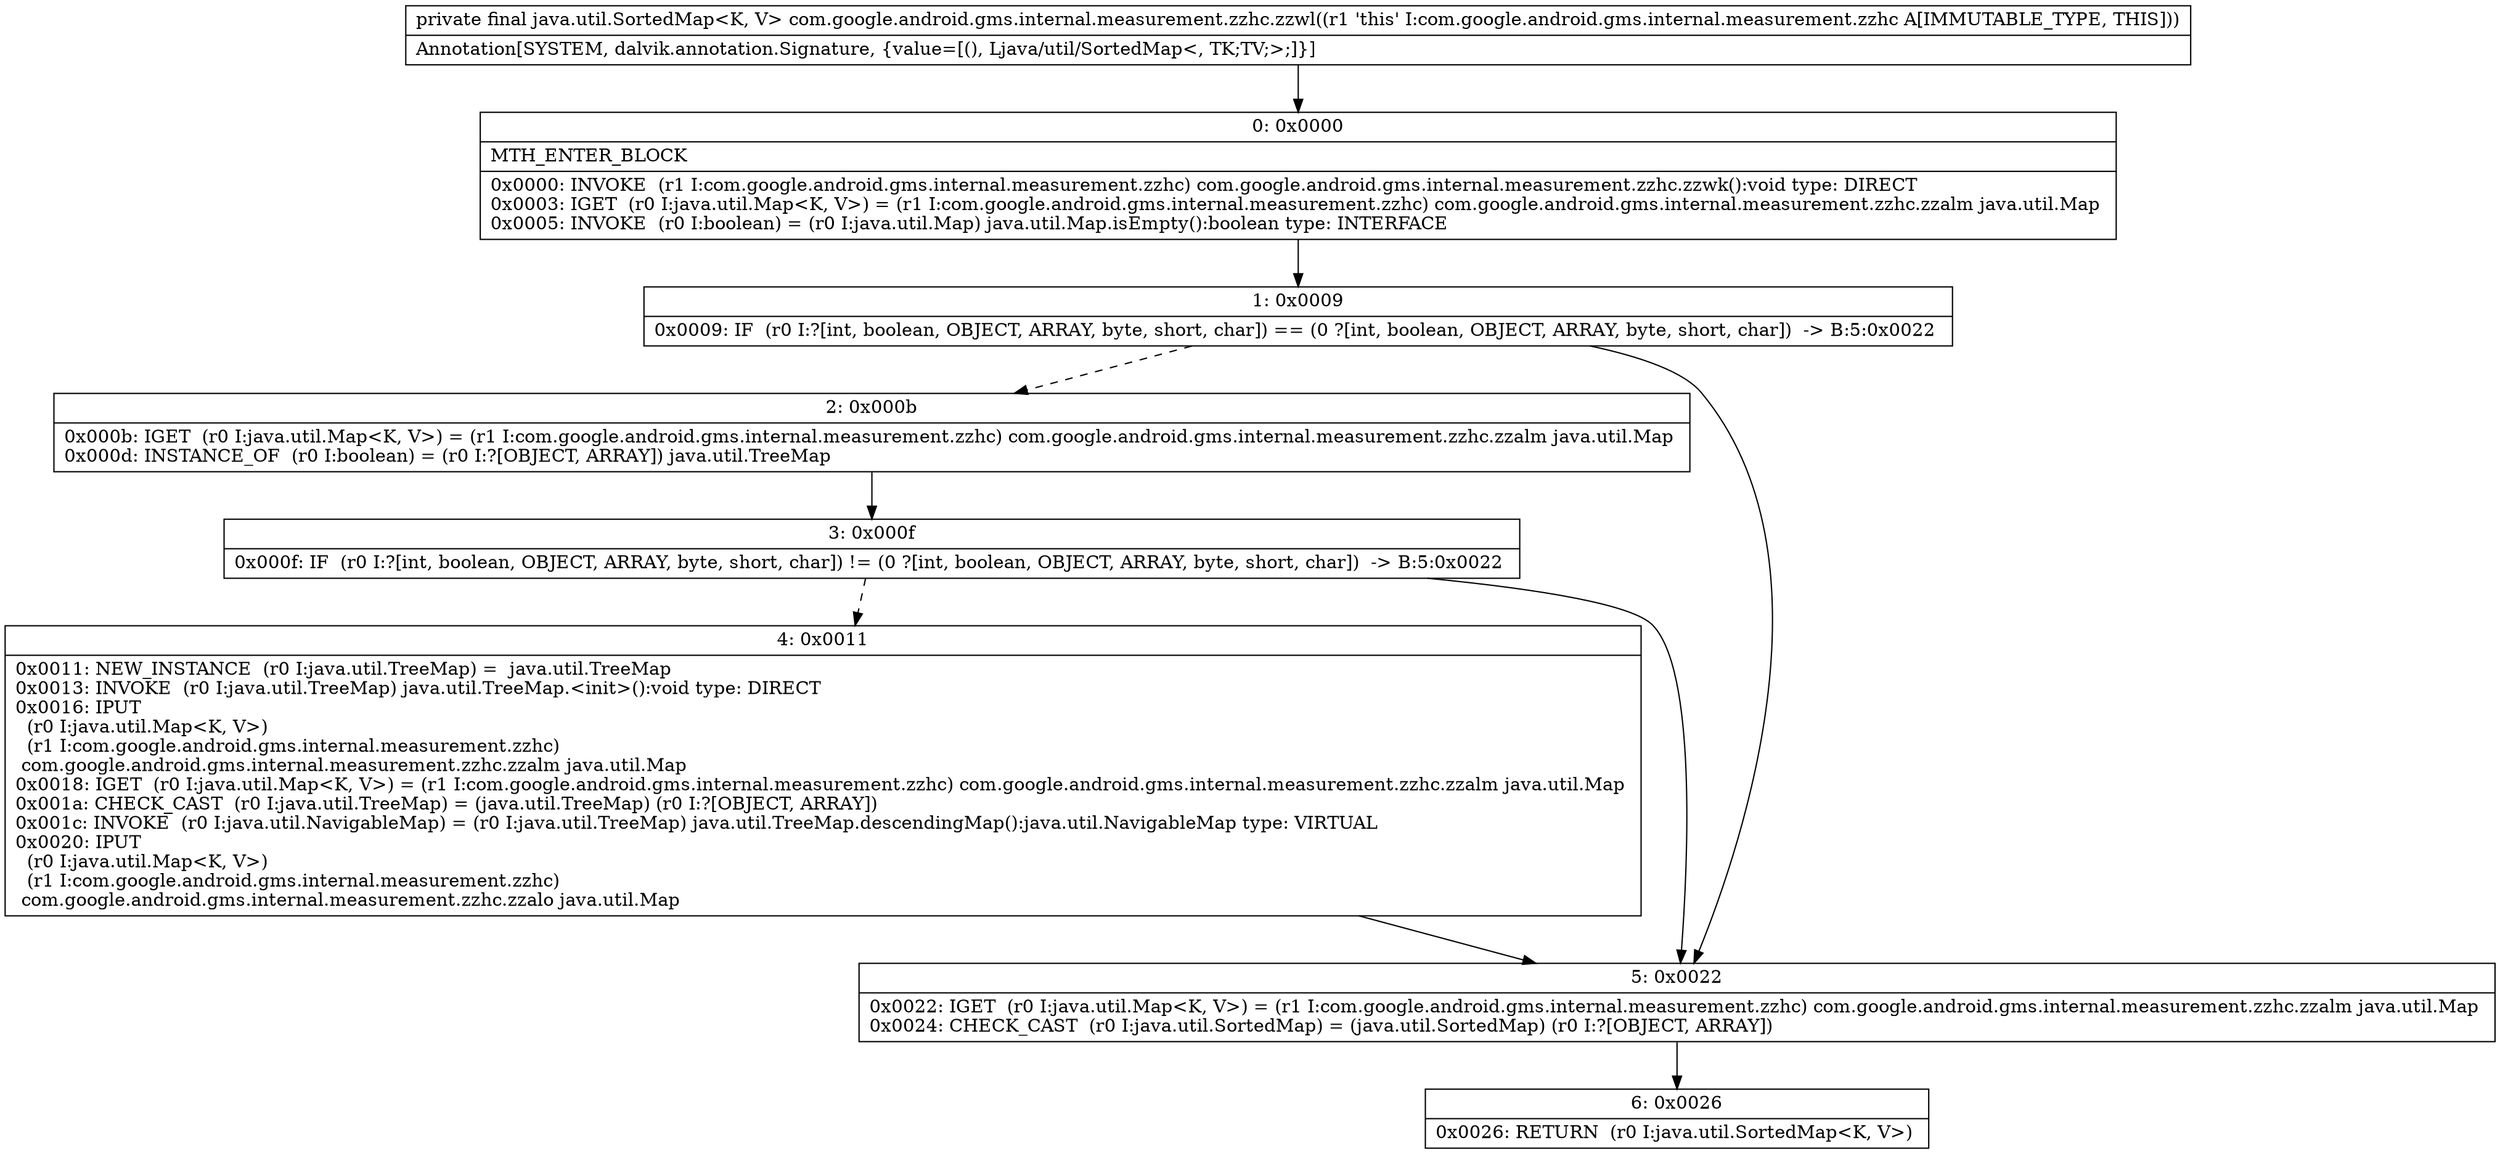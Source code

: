 digraph "CFG forcom.google.android.gms.internal.measurement.zzhc.zzwl()Ljava\/util\/SortedMap;" {
Node_0 [shape=record,label="{0\:\ 0x0000|MTH_ENTER_BLOCK\l|0x0000: INVOKE  (r1 I:com.google.android.gms.internal.measurement.zzhc) com.google.android.gms.internal.measurement.zzhc.zzwk():void type: DIRECT \l0x0003: IGET  (r0 I:java.util.Map\<K, V\>) = (r1 I:com.google.android.gms.internal.measurement.zzhc) com.google.android.gms.internal.measurement.zzhc.zzalm java.util.Map \l0x0005: INVOKE  (r0 I:boolean) = (r0 I:java.util.Map) java.util.Map.isEmpty():boolean type: INTERFACE \l}"];
Node_1 [shape=record,label="{1\:\ 0x0009|0x0009: IF  (r0 I:?[int, boolean, OBJECT, ARRAY, byte, short, char]) == (0 ?[int, boolean, OBJECT, ARRAY, byte, short, char])  \-\> B:5:0x0022 \l}"];
Node_2 [shape=record,label="{2\:\ 0x000b|0x000b: IGET  (r0 I:java.util.Map\<K, V\>) = (r1 I:com.google.android.gms.internal.measurement.zzhc) com.google.android.gms.internal.measurement.zzhc.zzalm java.util.Map \l0x000d: INSTANCE_OF  (r0 I:boolean) = (r0 I:?[OBJECT, ARRAY]) java.util.TreeMap \l}"];
Node_3 [shape=record,label="{3\:\ 0x000f|0x000f: IF  (r0 I:?[int, boolean, OBJECT, ARRAY, byte, short, char]) != (0 ?[int, boolean, OBJECT, ARRAY, byte, short, char])  \-\> B:5:0x0022 \l}"];
Node_4 [shape=record,label="{4\:\ 0x0011|0x0011: NEW_INSTANCE  (r0 I:java.util.TreeMap) =  java.util.TreeMap \l0x0013: INVOKE  (r0 I:java.util.TreeMap) java.util.TreeMap.\<init\>():void type: DIRECT \l0x0016: IPUT  \l  (r0 I:java.util.Map\<K, V\>)\l  (r1 I:com.google.android.gms.internal.measurement.zzhc)\l com.google.android.gms.internal.measurement.zzhc.zzalm java.util.Map \l0x0018: IGET  (r0 I:java.util.Map\<K, V\>) = (r1 I:com.google.android.gms.internal.measurement.zzhc) com.google.android.gms.internal.measurement.zzhc.zzalm java.util.Map \l0x001a: CHECK_CAST  (r0 I:java.util.TreeMap) = (java.util.TreeMap) (r0 I:?[OBJECT, ARRAY]) \l0x001c: INVOKE  (r0 I:java.util.NavigableMap) = (r0 I:java.util.TreeMap) java.util.TreeMap.descendingMap():java.util.NavigableMap type: VIRTUAL \l0x0020: IPUT  \l  (r0 I:java.util.Map\<K, V\>)\l  (r1 I:com.google.android.gms.internal.measurement.zzhc)\l com.google.android.gms.internal.measurement.zzhc.zzalo java.util.Map \l}"];
Node_5 [shape=record,label="{5\:\ 0x0022|0x0022: IGET  (r0 I:java.util.Map\<K, V\>) = (r1 I:com.google.android.gms.internal.measurement.zzhc) com.google.android.gms.internal.measurement.zzhc.zzalm java.util.Map \l0x0024: CHECK_CAST  (r0 I:java.util.SortedMap) = (java.util.SortedMap) (r0 I:?[OBJECT, ARRAY]) \l}"];
Node_6 [shape=record,label="{6\:\ 0x0026|0x0026: RETURN  (r0 I:java.util.SortedMap\<K, V\>) \l}"];
MethodNode[shape=record,label="{private final java.util.SortedMap\<K, V\> com.google.android.gms.internal.measurement.zzhc.zzwl((r1 'this' I:com.google.android.gms.internal.measurement.zzhc A[IMMUTABLE_TYPE, THIS]))  | Annotation[SYSTEM, dalvik.annotation.Signature, \{value=[(), Ljava\/util\/SortedMap\<, TK;TV;\>;]\}]\l}"];
MethodNode -> Node_0;
Node_0 -> Node_1;
Node_1 -> Node_2[style=dashed];
Node_1 -> Node_5;
Node_2 -> Node_3;
Node_3 -> Node_4[style=dashed];
Node_3 -> Node_5;
Node_4 -> Node_5;
Node_5 -> Node_6;
}

